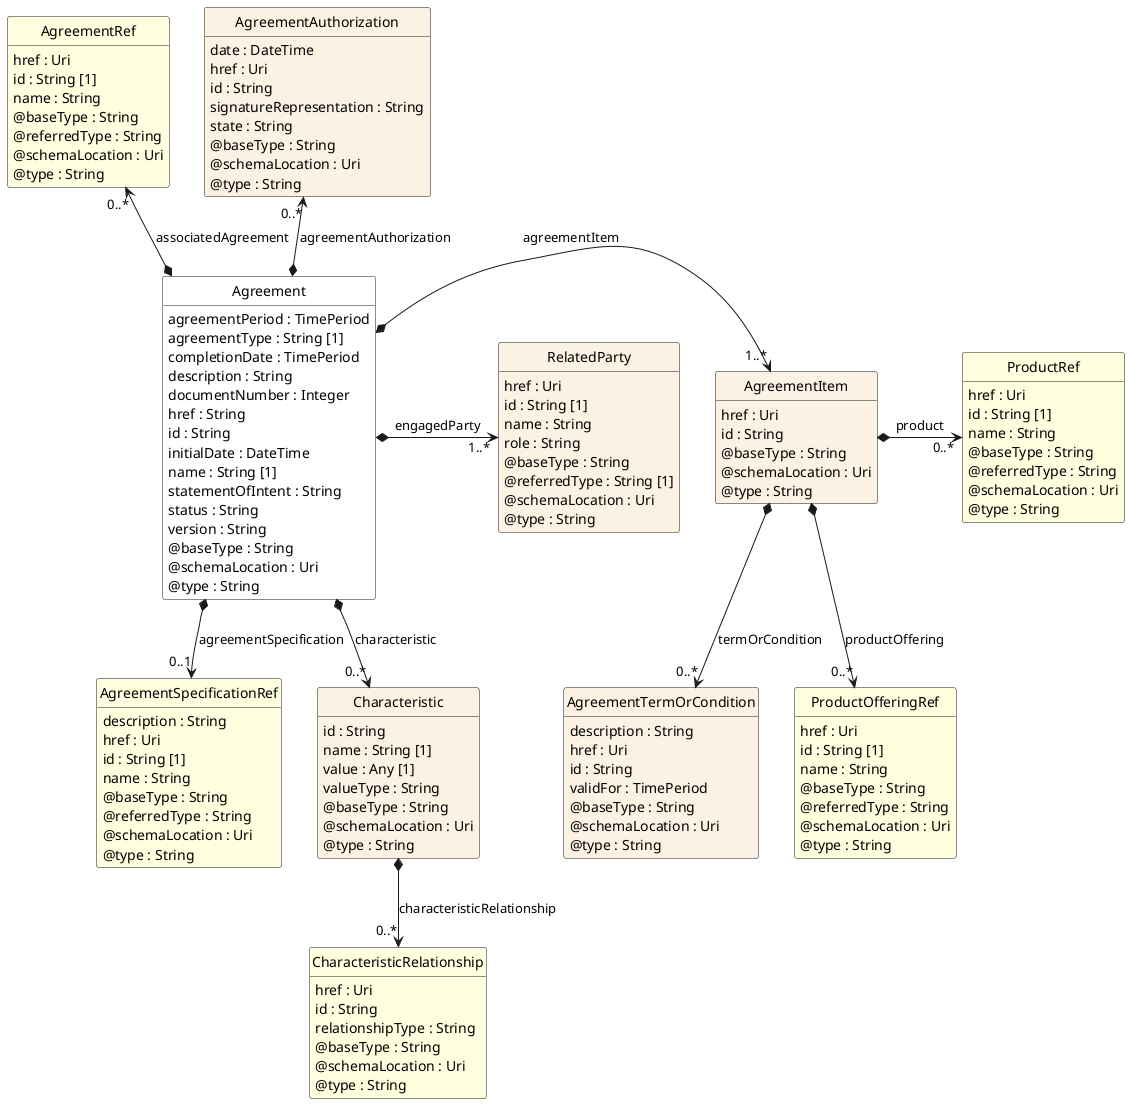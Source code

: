 @startuml
hide circle
hide methods
hide stereotype
show <<Enumeration>> stereotype
skinparam class {
   BackgroundColor<<Enumeration>> #E6F5F7
   BackgroundColor<<Ref>> #FFFFE0
   BackgroundColor<<Pivot>> #FFFFFFF
   BackgroundColor<<SimpleType>> #E2F0DA
   BackgroundColor #FCF2E3
}

class Agreement <<Pivot>> {
    agreementPeriod : TimePeriod
    agreementType : String [1]
    completionDate : TimePeriod
    description : String
    documentNumber : Integer
    href : String
    id : String
    initialDate : DateTime
    name : String [1]
    statementOfIntent : String
    status : String
    version : String
    @baseType : String
    @schemaLocation : Uri
    @type : String
}

class AgreementRef  <<Ref>> {
    href : Uri
    id : String [1]
    name : String
    @baseType : String
    @referredType : String
    @schemaLocation : Uri
    @type : String
}

class AgreementSpecificationRef  <<Ref>> {
    description : String
    href : Uri
    id : String [1]
    name : String
    @baseType : String
    @referredType : String
    @schemaLocation : Uri
    @type : String
}

class Characteristic  {
    id : String
    name : String [1]
    value : Any [1]
    valueType : String
    @baseType : String
    @schemaLocation : Uri
    @type : String
}

class CharacteristicRelationship  <<Ref>> {
    href : Uri
    id : String
    relationshipType : String
    @baseType : String
    @schemaLocation : Uri
    @type : String
}

class AgreementAuthorization  {
    date : DateTime
    href : Uri
    id : String
    signatureRepresentation : String
    state : String
    @baseType : String
    @schemaLocation : Uri
    @type : String
}

class AgreementItem  {
    href : Uri
    id : String
    @baseType : String
    @schemaLocation : Uri
    @type : String
}

class AgreementTermOrCondition  {
    description : String
    href : Uri
    id : String
    validFor : TimePeriod
    @baseType : String
    @schemaLocation : Uri
    @type : String
}

class ProductRef  <<Ref>> {
    href : Uri
    id : String [1]
    name : String
    @baseType : String
    @referredType : String
    @schemaLocation : Uri
    @type : String
}

class ProductOfferingRef  <<Ref>> {
    href : Uri
    id : String [1]
    name : String
    @baseType : String
    @referredType : String
    @schemaLocation : Uri
    @type : String
}

class RelatedParty  {
    href : Uri
    id : String [1]
    name : String
    role : String
    @baseType : String
    @referredType : String [1]
    @schemaLocation : Uri
    @type : String
}

Agreement *-right-> "1..*" AgreementItem : agreementItem

RelatedParty "1..*" <-left-* Agreement : engagedParty

AgreementRef "0..*" <--* Agreement : associatedAgreement

AgreementAuthorization "0..*" <--* Agreement : agreementAuthorization

Agreement *-->  "0..1" AgreementSpecificationRef : agreementSpecification

Agreement *-->  "0..*" Characteristic : characteristic

AgreementItem *-right-> "0..*" ProductRef : product

AgreementItem *-->  "0..*" ProductOfferingRef : productOffering

AgreementItem *-->  "0..*" AgreementTermOrCondition : termOrCondition

Characteristic *-->  "0..*" CharacteristicRelationship : characteristicRelationship

@enduml